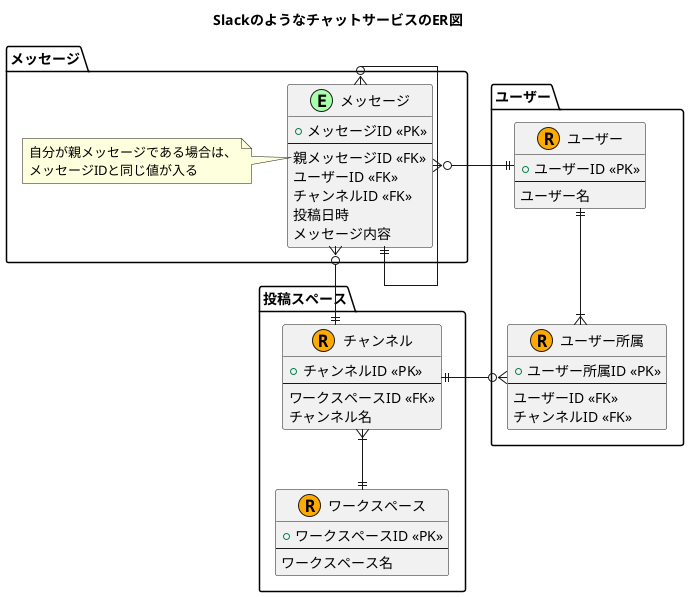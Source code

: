@startuml

title "SlackのようなチャットサービスのER図"

skinparam Linetype ortho

/' 
  イベント系テーブル：E
  リソース系テーブル：R
'/

!define EVENT_MARK_COLOR AAFFAA
!define RESOURCE_MARK_COLOR FFAA00

package "メッセージ" as messagepkg {
  entity "メッセージ" as message <<E, EVENT_MARK_COLOR>> {
    + メッセージID <<PK>>
    ---
    親メッセージID <<FK>>
    ユーザーID <<FK>>
    チャンネルID <<FK>>
    投稿日時
    メッセージ内容
  }

  note left of message::親メッセージID
    自分が親メッセージである場合は、
    メッセージIDと同じ値が入る
  end note
}

package "投稿スペース" as postspacepkg {
  entity "ワークスペース" as workspace <<R, RESOURCE_MARK_COLOR>> {
    + ワークスペースID <<PK>>
    ---
    ワークスペース名
  }

  entity "チャンネル" as channel <<R, RESOURCE_MARK_COLOR>> {
    + チャンネルID <<PK>>
    ---
    ワークスペースID <<FK>>
    チャンネル名
  }
}

package "ユーザー" as userpkg {
  entity "ユーザー所属" as user_beloging <<R, RESOURCE_MARK_COLOR>> {
    + ユーザー所属ID <<PK>>
    ---
    ユーザーID <<FK>>
    チャンネルID <<FK>>
  }

  entity "ユーザー" as user <<R, RESOURCE_MARK_COLOR>> {
    + ユーザーID <<PK>>
    ---
    ユーザー名
  }
}

message }o-l-|| user
message }o--|| channel
message ||-l-o{ message
channel }|--|| workspace
channel ||--o{ user_beloging
user ||--|{ user_beloging

@enduml